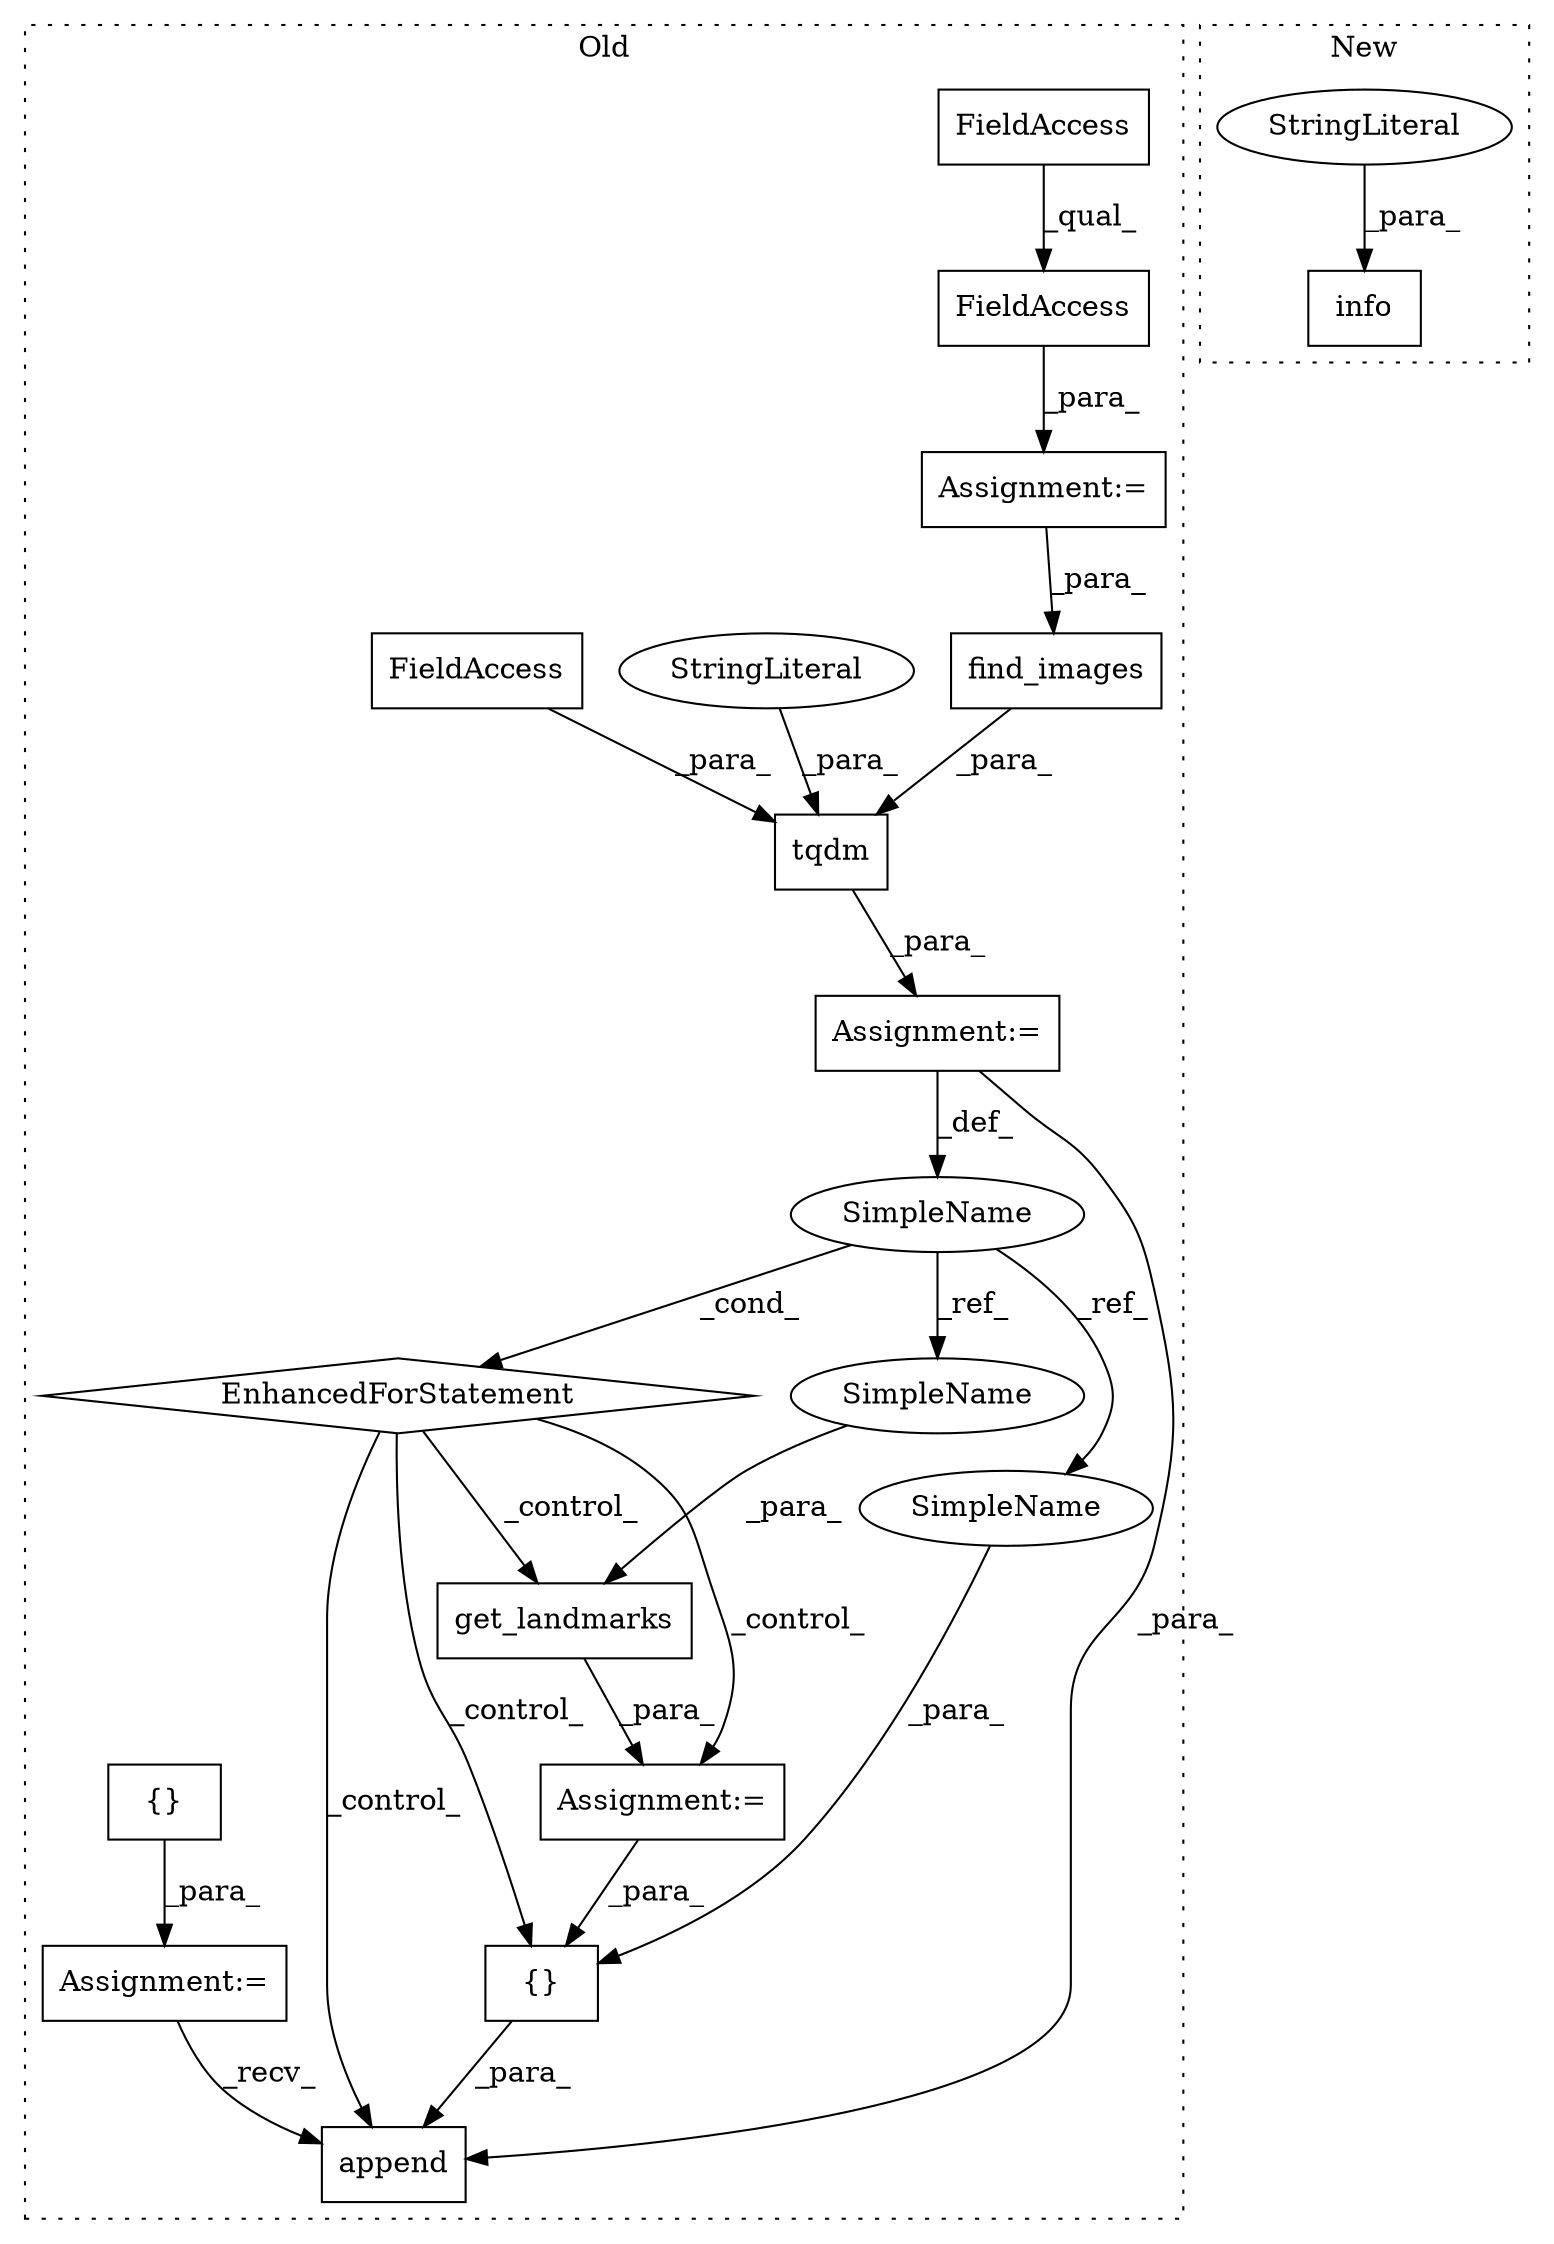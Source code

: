 digraph G {
subgraph cluster0 {
1 [label="EnhancedForStatement" a="70" s="5625,5750" l="53,2" shape="diamond"];
3 [label="Assignment:=" a="7" s="5506" l="1" shape="box"];
5 [label="Assignment:=" a="7" s="5769" l="1" shape="box"];
6 [label="SimpleName" a="42" s="5690" l="3" shape="ellipse"];
7 [label="Assignment:=" a="7" s="5625,5750" l="53,2" shape="box"];
8 [label="FieldAccess" a="22" s="5507" l="19" shape="box"];
9 [label="FieldAccess" a="22" s="5507" l="9" shape="box"];
10 [label="find_images" a="32" s="5706,5727" l="12,1" shape="box"];
11 [label="tqdm" a="32" s="5696,5749" l="5,1" shape="box"];
12 [label="{}" a="4" s="5826,5907" l="1,1" shape="box"];
13 [label="StringLiteral" a="45" s="5729" l="9" shape="ellipse"];
14 [label="get_landmarks" a="32" s="5775,5792" l="14,1" shape="box"];
15 [label="FieldAccess" a="22" s="5739" l="10" shape="box"];
16 [label="append" a="32" s="5810,5908" l="7,1" shape="box"];
17 [label="{}" a="4" s="5617" l="2" shape="box"];
18 [label="Assignment:=" a="7" s="5594" l="1" shape="box"];
19 [label="SimpleName" a="42" s="5827" l="3" shape="ellipse"];
20 [label="SimpleName" a="42" s="5789" l="3" shape="ellipse"];
label = "Old";
style="dotted";
}
subgraph cluster1 {
2 [label="info" a="32" s="7077,7118" l="5,1" shape="box"];
4 [label="StringLiteral" a="45" s="7082" l="36" shape="ellipse"];
label = "New";
style="dotted";
}
1 -> 5 [label="_control_"];
1 -> 12 [label="_control_"];
1 -> 14 [label="_control_"];
1 -> 16 [label="_control_"];
3 -> 10 [label="_para_"];
4 -> 2 [label="_para_"];
5 -> 12 [label="_para_"];
6 -> 19 [label="_ref_"];
6 -> 1 [label="_cond_"];
6 -> 20 [label="_ref_"];
7 -> 16 [label="_para_"];
7 -> 6 [label="_def_"];
8 -> 3 [label="_para_"];
9 -> 8 [label="_qual_"];
10 -> 11 [label="_para_"];
11 -> 7 [label="_para_"];
12 -> 16 [label="_para_"];
13 -> 11 [label="_para_"];
14 -> 5 [label="_para_"];
15 -> 11 [label="_para_"];
17 -> 18 [label="_para_"];
18 -> 16 [label="_recv_"];
19 -> 12 [label="_para_"];
20 -> 14 [label="_para_"];
}